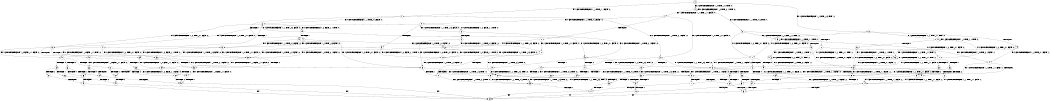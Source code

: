 digraph BCG {
size = "7, 10.5";
center = TRUE;
node [shape = circle];
0 [peripheries = 2];
0 -> 1 [label = "EX !1 !ATOMIC_EXCH_BRANCH (1, +1, TRUE, +1, 1, FALSE) !:0:"];
0 -> 2 [label = "EX !2 !ATOMIC_EXCH_BRANCH (1, +0, TRUE, +0, 1, TRUE) !:0:"];
0 -> 3 [label = "EX !0 !ATOMIC_EXCH_BRANCH (1, +1, TRUE, +0, 3, TRUE) !:0:"];
1 -> 4 [label = "TERMINATE !1"];
1 -> 5 [label = "EX !2 !ATOMIC_EXCH_BRANCH (1, +0, TRUE, +0, 1, FALSE) !:0:"];
1 -> 6 [label = "EX !0 !ATOMIC_EXCH_BRANCH (1, +1, TRUE, +0, 3, FALSE) !:0:"];
2 -> 7 [label = "EX !1 !ATOMIC_EXCH_BRANCH (1, +1, TRUE, +1, 1, FALSE) !:0:"];
2 -> 8 [label = "EX !0 !ATOMIC_EXCH_BRANCH (1, +1, TRUE, +0, 3, TRUE) !:0:"];
2 -> 2 [label = "EX !2 !ATOMIC_EXCH_BRANCH (1, +0, TRUE, +0, 1, TRUE) !:0:"];
3 -> 9 [label = "TERMINATE !0"];
3 -> 10 [label = "EX !1 !ATOMIC_EXCH_BRANCH (1, +1, TRUE, +1, 1, TRUE) !:0:"];
3 -> 11 [label = "EX !2 !ATOMIC_EXCH_BRANCH (1, +0, TRUE, +0, 1, FALSE) !:0:"];
4 -> 12 [label = "EX !2 !ATOMIC_EXCH_BRANCH (1, +0, TRUE, +0, 1, FALSE) !:0:"];
4 -> 13 [label = "EX !0 !ATOMIC_EXCH_BRANCH (1, +1, TRUE, +0, 3, FALSE) !:0:"];
5 -> 14 [label = "TERMINATE !1"];
5 -> 15 [label = "TERMINATE !2"];
5 -> 16 [label = "EX !0 !ATOMIC_EXCH_BRANCH (1, +1, TRUE, +0, 3, TRUE) !:0:"];
6 -> 17 [label = "TERMINATE !1"];
6 -> 18 [label = "EX !2 !ATOMIC_EXCH_BRANCH (1, +0, TRUE, +0, 1, FALSE) !:0:"];
6 -> 19 [label = "EX !0 !ATOMIC_EXCH_BRANCH (1, +0, FALSE, +1, 1, TRUE) !:0:"];
7 -> 20 [label = "TERMINATE !1"];
7 -> 21 [label = "EX !0 !ATOMIC_EXCH_BRANCH (1, +1, TRUE, +0, 3, FALSE) !:0:"];
7 -> 5 [label = "EX !2 !ATOMIC_EXCH_BRANCH (1, +0, TRUE, +0, 1, FALSE) !:0:"];
8 -> 22 [label = "TERMINATE !0"];
8 -> 23 [label = "EX !1 !ATOMIC_EXCH_BRANCH (1, +1, TRUE, +1, 1, TRUE) !:0:"];
8 -> 11 [label = "EX !2 !ATOMIC_EXCH_BRANCH (1, +0, TRUE, +0, 1, FALSE) !:0:"];
9 -> 24 [label = "EX !2 !ATOMIC_EXCH_BRANCH (1, +0, TRUE, +0, 1, FALSE) !:1:"];
9 -> 25 [label = "EX !1 !ATOMIC_EXCH_BRANCH (1, +1, TRUE, +1, 1, TRUE) !:1:"];
10 -> 26 [label = "TERMINATE !0"];
10 -> 27 [label = "EX !2 !ATOMIC_EXCH_BRANCH (1, +0, TRUE, +0, 1, FALSE) !:0:"];
10 -> 10 [label = "EX !1 !ATOMIC_EXCH_BRANCH (1, +1, TRUE, +1, 1, TRUE) !:0:"];
11 -> 28 [label = "TERMINATE !2"];
11 -> 29 [label = "TERMINATE !0"];
11 -> 16 [label = "EX !1 !ATOMIC_EXCH_BRANCH (1, +1, TRUE, +1, 1, FALSE) !:0:"];
12 -> 30 [label = "TERMINATE !2"];
12 -> 31 [label = "EX !0 !ATOMIC_EXCH_BRANCH (1, +1, TRUE, +0, 3, TRUE) !:0:"];
13 -> 32 [label = "EX !2 !ATOMIC_EXCH_BRANCH (1, +0, TRUE, +0, 1, FALSE) !:0:"];
13 -> 33 [label = "EX !0 !ATOMIC_EXCH_BRANCH (1, +0, FALSE, +1, 1, TRUE) !:0:"];
14 -> 30 [label = "TERMINATE !2"];
14 -> 31 [label = "EX !0 !ATOMIC_EXCH_BRANCH (1, +1, TRUE, +0, 3, TRUE) !:0:"];
15 -> 34 [label = "TERMINATE !1"];
15 -> 35 [label = "EX !0 !ATOMIC_EXCH_BRANCH (1, +1, TRUE, +0, 3, TRUE) !:0:"];
16 -> 36 [label = "TERMINATE !1"];
16 -> 37 [label = "TERMINATE !2"];
16 -> 38 [label = "TERMINATE !0"];
17 -> 32 [label = "EX !2 !ATOMIC_EXCH_BRANCH (1, +0, TRUE, +0, 1, FALSE) !:0:"];
17 -> 33 [label = "EX !0 !ATOMIC_EXCH_BRANCH (1, +0, FALSE, +1, 1, TRUE) !:0:"];
18 -> 39 [label = "TERMINATE !1"];
18 -> 40 [label = "TERMINATE !2"];
18 -> 41 [label = "EX !0 !ATOMIC_EXCH_BRANCH (1, +0, FALSE, +1, 1, FALSE) !:0:"];
19 -> 42 [label = "TERMINATE !1"];
19 -> 43 [label = "EX !2 !ATOMIC_EXCH_BRANCH (1, +0, TRUE, +0, 1, FALSE) !:0:"];
19 -> 6 [label = "EX !0 !ATOMIC_EXCH_BRANCH (1, +1, TRUE, +0, 3, FALSE) !:0:"];
20 -> 44 [label = "EX !0 !ATOMIC_EXCH_BRANCH (1, +1, TRUE, +0, 3, FALSE) !:0:"];
20 -> 12 [label = "EX !2 !ATOMIC_EXCH_BRANCH (1, +0, TRUE, +0, 1, FALSE) !:0:"];
21 -> 45 [label = "TERMINATE !1"];
21 -> 18 [label = "EX !2 !ATOMIC_EXCH_BRANCH (1, +0, TRUE, +0, 1, FALSE) !:0:"];
21 -> 46 [label = "EX !0 !ATOMIC_EXCH_BRANCH (1, +0, FALSE, +1, 1, TRUE) !:0:"];
22 -> 47 [label = "EX !1 !ATOMIC_EXCH_BRANCH (1, +1, TRUE, +1, 1, TRUE) !:1:"];
22 -> 24 [label = "EX !2 !ATOMIC_EXCH_BRANCH (1, +0, TRUE, +0, 1, FALSE) !:1:"];
23 -> 48 [label = "TERMINATE !0"];
23 -> 27 [label = "EX !2 !ATOMIC_EXCH_BRANCH (1, +0, TRUE, +0, 1, FALSE) !:0:"];
23 -> 23 [label = "EX !1 !ATOMIC_EXCH_BRANCH (1, +1, TRUE, +1, 1, TRUE) !:0:"];
24 -> 49 [label = "TERMINATE !2"];
24 -> 50 [label = "EX !1 !ATOMIC_EXCH_BRANCH (1, +1, TRUE, +1, 1, FALSE) !:1:"];
25 -> 51 [label = "EX !2 !ATOMIC_EXCH_BRANCH (1, +0, TRUE, +0, 1, FALSE) !:1:"];
25 -> 25 [label = "EX !1 !ATOMIC_EXCH_BRANCH (1, +1, TRUE, +1, 1, TRUE) !:1:"];
26 -> 51 [label = "EX !2 !ATOMIC_EXCH_BRANCH (1, +0, TRUE, +0, 1, FALSE) !:1:"];
26 -> 25 [label = "EX !1 !ATOMIC_EXCH_BRANCH (1, +1, TRUE, +1, 1, TRUE) !:1:"];
27 -> 52 [label = "TERMINATE !2"];
27 -> 53 [label = "TERMINATE !0"];
27 -> 16 [label = "EX !1 !ATOMIC_EXCH_BRANCH (1, +1, TRUE, +1, 1, FALSE) !:0:"];
28 -> 54 [label = "TERMINATE !0"];
28 -> 35 [label = "EX !1 !ATOMIC_EXCH_BRANCH (1, +1, TRUE, +1, 1, FALSE) !:0:"];
29 -> 49 [label = "TERMINATE !2"];
29 -> 50 [label = "EX !1 !ATOMIC_EXCH_BRANCH (1, +1, TRUE, +1, 1, FALSE) !:1:"];
30 -> 55 [label = "EX !0 !ATOMIC_EXCH_BRANCH (1, +1, TRUE, +0, 3, TRUE) !:0:"];
31 -> 56 [label = "TERMINATE !2"];
31 -> 57 [label = "TERMINATE !0"];
32 -> 58 [label = "TERMINATE !2"];
32 -> 59 [label = "EX !0 !ATOMIC_EXCH_BRANCH (1, +0, FALSE, +1, 1, FALSE) !:0:"];
33 -> 60 [label = "EX !2 !ATOMIC_EXCH_BRANCH (1, +0, TRUE, +0, 1, FALSE) !:0:"];
33 -> 13 [label = "EX !0 !ATOMIC_EXCH_BRANCH (1, +1, TRUE, +0, 3, FALSE) !:0:"];
34 -> 55 [label = "EX !0 !ATOMIC_EXCH_BRANCH (1, +1, TRUE, +0, 3, TRUE) !:0:"];
35 -> 61 [label = "TERMINATE !1"];
35 -> 62 [label = "TERMINATE !0"];
36 -> 56 [label = "TERMINATE !2"];
36 -> 57 [label = "TERMINATE !0"];
37 -> 61 [label = "TERMINATE !1"];
37 -> 62 [label = "TERMINATE !0"];
38 -> 63 [label = "TERMINATE !1"];
38 -> 64 [label = "TERMINATE !2"];
39 -> 58 [label = "TERMINATE !2"];
39 -> 59 [label = "EX !0 !ATOMIC_EXCH_BRANCH (1, +0, FALSE, +1, 1, FALSE) !:0:"];
40 -> 65 [label = "TERMINATE !1"];
40 -> 66 [label = "EX !0 !ATOMIC_EXCH_BRANCH (1, +0, FALSE, +1, 1, FALSE) !:0:"];
41 -> 67 [label = "TERMINATE !1"];
41 -> 68 [label = "TERMINATE !2"];
41 -> 69 [label = "TERMINATE !0"];
42 -> 60 [label = "EX !2 !ATOMIC_EXCH_BRANCH (1, +0, TRUE, +0, 1, FALSE) !:0:"];
42 -> 13 [label = "EX !0 !ATOMIC_EXCH_BRANCH (1, +1, TRUE, +0, 3, FALSE) !:0:"];
43 -> 70 [label = "TERMINATE !1"];
43 -> 71 [label = "TERMINATE !2"];
43 -> 16 [label = "EX !0 !ATOMIC_EXCH_BRANCH (1, +1, TRUE, +0, 3, TRUE) !:0:"];
44 -> 32 [label = "EX !2 !ATOMIC_EXCH_BRANCH (1, +0, TRUE, +0, 1, FALSE) !:0:"];
44 -> 72 [label = "EX !0 !ATOMIC_EXCH_BRANCH (1, +0, FALSE, +1, 1, TRUE) !:0:"];
45 -> 32 [label = "EX !2 !ATOMIC_EXCH_BRANCH (1, +0, TRUE, +0, 1, FALSE) !:0:"];
45 -> 72 [label = "EX !0 !ATOMIC_EXCH_BRANCH (1, +0, FALSE, +1, 1, TRUE) !:0:"];
46 -> 73 [label = "TERMINATE !1"];
46 -> 43 [label = "EX !2 !ATOMIC_EXCH_BRANCH (1, +0, TRUE, +0, 1, FALSE) !:0:"];
46 -> 21 [label = "EX !0 !ATOMIC_EXCH_BRANCH (1, +1, TRUE, +0, 3, FALSE) !:0:"];
47 -> 51 [label = "EX !2 !ATOMIC_EXCH_BRANCH (1, +0, TRUE, +0, 1, FALSE) !:1:"];
47 -> 47 [label = "EX !1 !ATOMIC_EXCH_BRANCH (1, +1, TRUE, +1, 1, TRUE) !:1:"];
48 -> 51 [label = "EX !2 !ATOMIC_EXCH_BRANCH (1, +0, TRUE, +0, 1, FALSE) !:1:"];
48 -> 47 [label = "EX !1 !ATOMIC_EXCH_BRANCH (1, +1, TRUE, +1, 1, TRUE) !:1:"];
49 -> 74 [label = "EX !1 !ATOMIC_EXCH_BRANCH (1, +1, TRUE, +1, 1, FALSE) !:1:"];
50 -> 63 [label = "TERMINATE !1"];
50 -> 64 [label = "TERMINATE !2"];
51 -> 75 [label = "TERMINATE !2"];
51 -> 50 [label = "EX !1 !ATOMIC_EXCH_BRANCH (1, +1, TRUE, +1, 1, FALSE) !:1:"];
52 -> 76 [label = "TERMINATE !0"];
52 -> 35 [label = "EX !1 !ATOMIC_EXCH_BRANCH (1, +1, TRUE, +1, 1, FALSE) !:0:"];
53 -> 75 [label = "TERMINATE !2"];
53 -> 50 [label = "EX !1 !ATOMIC_EXCH_BRANCH (1, +1, TRUE, +1, 1, FALSE) !:1:"];
54 -> 74 [label = "EX !1 !ATOMIC_EXCH_BRANCH (1, +1, TRUE, +1, 1, FALSE) !:1:"];
55 -> 77 [label = "TERMINATE !0"];
56 -> 77 [label = "TERMINATE !0"];
57 -> 78 [label = "TERMINATE !2"];
58 -> 79 [label = "EX !0 !ATOMIC_EXCH_BRANCH (1, +0, FALSE, +1, 1, FALSE) !:0:"];
59 -> 80 [label = "TERMINATE !2"];
59 -> 81 [label = "TERMINATE !0"];
60 -> 82 [label = "TERMINATE !2"];
60 -> 31 [label = "EX !0 !ATOMIC_EXCH_BRANCH (1, +1, TRUE, +0, 3, TRUE) !:0:"];
61 -> 77 [label = "TERMINATE !0"];
62 -> 83 [label = "TERMINATE !1"];
63 -> 78 [label = "TERMINATE !2"];
64 -> 83 [label = "TERMINATE !1"];
65 -> 79 [label = "EX !0 !ATOMIC_EXCH_BRANCH (1, +0, FALSE, +1, 1, FALSE) !:0:"];
66 -> 84 [label = "TERMINATE !1"];
66 -> 85 [label = "TERMINATE !0"];
67 -> 80 [label = "TERMINATE !2"];
67 -> 81 [label = "TERMINATE !0"];
68 -> 84 [label = "TERMINATE !1"];
68 -> 85 [label = "TERMINATE !0"];
69 -> 86 [label = "TERMINATE !1"];
69 -> 87 [label = "TERMINATE !2"];
70 -> 82 [label = "TERMINATE !2"];
70 -> 31 [label = "EX !0 !ATOMIC_EXCH_BRANCH (1, +1, TRUE, +0, 3, TRUE) !:0:"];
71 -> 88 [label = "TERMINATE !1"];
71 -> 35 [label = "EX !0 !ATOMIC_EXCH_BRANCH (1, +1, TRUE, +0, 3, TRUE) !:0:"];
72 -> 60 [label = "EX !2 !ATOMIC_EXCH_BRANCH (1, +0, TRUE, +0, 1, FALSE) !:0:"];
72 -> 44 [label = "EX !0 !ATOMIC_EXCH_BRANCH (1, +1, TRUE, +0, 3, FALSE) !:0:"];
73 -> 60 [label = "EX !2 !ATOMIC_EXCH_BRANCH (1, +0, TRUE, +0, 1, FALSE) !:0:"];
73 -> 44 [label = "EX !0 !ATOMIC_EXCH_BRANCH (1, +1, TRUE, +0, 3, FALSE) !:0:"];
74 -> 83 [label = "TERMINATE !1"];
75 -> 74 [label = "EX !1 !ATOMIC_EXCH_BRANCH (1, +1, TRUE, +1, 1, FALSE) !:1:"];
76 -> 74 [label = "EX !1 !ATOMIC_EXCH_BRANCH (1, +1, TRUE, +1, 1, FALSE) !:1:"];
77 -> 89 [label = "exit"];
78 -> 89 [label = "exit"];
79 -> 90 [label = "TERMINATE !0"];
80 -> 90 [label = "TERMINATE !0"];
81 -> 91 [label = "TERMINATE !2"];
82 -> 55 [label = "EX !0 !ATOMIC_EXCH_BRANCH (1, +1, TRUE, +0, 3, TRUE) !:0:"];
83 -> 89 [label = "exit"];
84 -> 90 [label = "TERMINATE !0"];
85 -> 92 [label = "TERMINATE !1"];
86 -> 91 [label = "TERMINATE !2"];
87 -> 92 [label = "TERMINATE !1"];
88 -> 55 [label = "EX !0 !ATOMIC_EXCH_BRANCH (1, +1, TRUE, +0, 3, TRUE) !:0:"];
90 -> 89 [label = "exit"];
91 -> 89 [label = "exit"];
92 -> 89 [label = "exit"];
}
